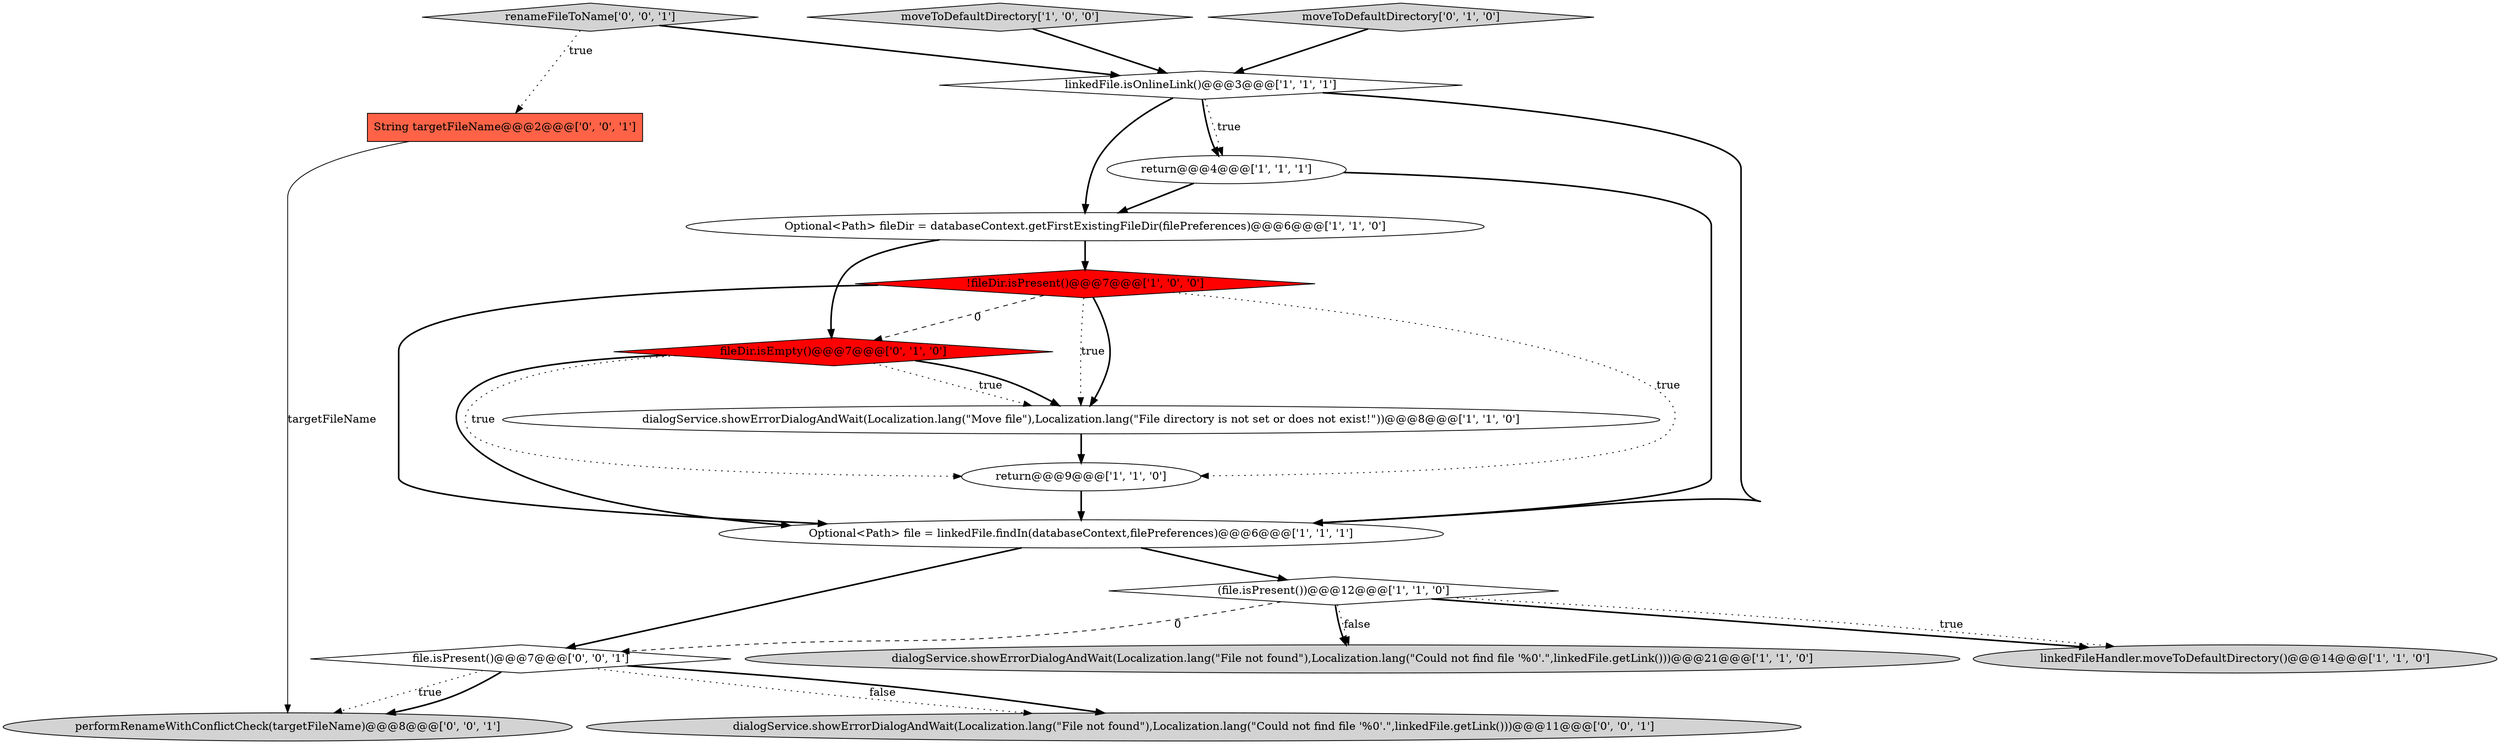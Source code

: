 digraph {
4 [style = filled, label = "return@@@4@@@['1', '1', '1']", fillcolor = white, shape = ellipse image = "AAA0AAABBB1BBB"];
15 [style = filled, label = "performRenameWithConflictCheck(targetFileName)@@@8@@@['0', '0', '1']", fillcolor = lightgray, shape = ellipse image = "AAA0AAABBB3BBB"];
17 [style = filled, label = "dialogService.showErrorDialogAndWait(Localization.lang(\"File not found\"),Localization.lang(\"Could not find file '%0'.\",linkedFile.getLink()))@@@11@@@['0', '0', '1']", fillcolor = lightgray, shape = ellipse image = "AAA0AAABBB3BBB"];
14 [style = filled, label = "file.isPresent()@@@7@@@['0', '0', '1']", fillcolor = white, shape = diamond image = "AAA0AAABBB3BBB"];
12 [style = filled, label = "fileDir.isEmpty()@@@7@@@['0', '1', '0']", fillcolor = red, shape = diamond image = "AAA1AAABBB2BBB"];
9 [style = filled, label = "(file.isPresent())@@@12@@@['1', '1', '0']", fillcolor = white, shape = diamond image = "AAA0AAABBB1BBB"];
7 [style = filled, label = "Optional<Path> fileDir = databaseContext.getFirstExistingFileDir(filePreferences)@@@6@@@['1', '1', '0']", fillcolor = white, shape = ellipse image = "AAA0AAABBB1BBB"];
2 [style = filled, label = "dialogService.showErrorDialogAndWait(Localization.lang(\"File not found\"),Localization.lang(\"Could not find file '%0'.\",linkedFile.getLink()))@@@21@@@['1', '1', '0']", fillcolor = lightgray, shape = ellipse image = "AAA0AAABBB1BBB"];
3 [style = filled, label = "dialogService.showErrorDialogAndWait(Localization.lang(\"Move file\"),Localization.lang(\"File directory is not set or does not exist!\"))@@@8@@@['1', '1', '0']", fillcolor = white, shape = ellipse image = "AAA0AAABBB1BBB"];
6 [style = filled, label = "moveToDefaultDirectory['1', '0', '0']", fillcolor = lightgray, shape = diamond image = "AAA0AAABBB1BBB"];
10 [style = filled, label = "Optional<Path> file = linkedFile.findIn(databaseContext,filePreferences)@@@6@@@['1', '1', '1']", fillcolor = white, shape = ellipse image = "AAA0AAABBB1BBB"];
8 [style = filled, label = "!fileDir.isPresent()@@@7@@@['1', '0', '0']", fillcolor = red, shape = diamond image = "AAA1AAABBB1BBB"];
5 [style = filled, label = "linkedFileHandler.moveToDefaultDirectory()@@@14@@@['1', '1', '0']", fillcolor = lightgray, shape = ellipse image = "AAA0AAABBB1BBB"];
11 [style = filled, label = "moveToDefaultDirectory['0', '1', '0']", fillcolor = lightgray, shape = diamond image = "AAA0AAABBB2BBB"];
0 [style = filled, label = "linkedFile.isOnlineLink()@@@3@@@['1', '1', '1']", fillcolor = white, shape = diamond image = "AAA0AAABBB1BBB"];
13 [style = filled, label = "renameFileToName['0', '0', '1']", fillcolor = lightgray, shape = diamond image = "AAA0AAABBB3BBB"];
1 [style = filled, label = "return@@@9@@@['1', '1', '0']", fillcolor = white, shape = ellipse image = "AAA0AAABBB1BBB"];
16 [style = filled, label = "String targetFileName@@@2@@@['0', '0', '1']", fillcolor = tomato, shape = box image = "AAA0AAABBB3BBB"];
4->10 [style = bold, label=""];
12->3 [style = dotted, label="true"];
14->17 [style = dotted, label="false"];
13->16 [style = dotted, label="true"];
8->10 [style = bold, label=""];
3->1 [style = bold, label=""];
10->14 [style = bold, label=""];
9->2 [style = bold, label=""];
7->12 [style = bold, label=""];
0->4 [style = dotted, label="true"];
8->3 [style = bold, label=""];
9->2 [style = dotted, label="false"];
12->1 [style = dotted, label="true"];
14->17 [style = bold, label=""];
8->12 [style = dashed, label="0"];
6->0 [style = bold, label=""];
7->8 [style = bold, label=""];
16->15 [style = solid, label="targetFileName"];
8->3 [style = dotted, label="true"];
4->7 [style = bold, label=""];
0->7 [style = bold, label=""];
8->1 [style = dotted, label="true"];
14->15 [style = dotted, label="true"];
0->10 [style = bold, label=""];
12->10 [style = bold, label=""];
11->0 [style = bold, label=""];
9->14 [style = dashed, label="0"];
0->4 [style = bold, label=""];
9->5 [style = bold, label=""];
14->15 [style = bold, label=""];
10->9 [style = bold, label=""];
12->3 [style = bold, label=""];
1->10 [style = bold, label=""];
13->0 [style = bold, label=""];
9->5 [style = dotted, label="true"];
}
